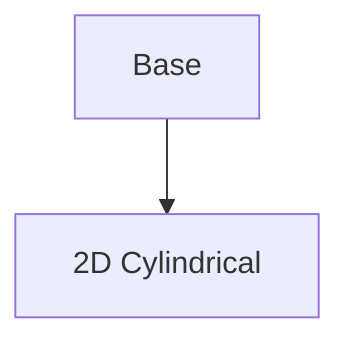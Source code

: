 graph TD
  base[Base]
  cylindrical_2d[2D Cylindrical]

  base --> cylindrical_2d

  click base "glacial_isostatic_adjustment/base_case"
  click cylindrical_2d "glacial_isostatic_adjustment/2d_cylindrical"